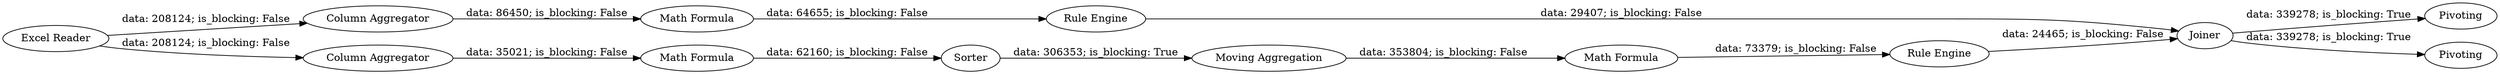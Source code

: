 digraph {
	"-7281877533113079941_2" [label="Column Aggregator"]
	"-7281877533113079941_10" [label="Rule Engine"]
	"-7281877533113079941_9" [label="Math Formula"]
	"-7281877533113079941_14" [label=Sorter]
	"-7281877533113079941_3" [label="Math Formula"]
	"-7281877533113079941_5" [label="Column Aggregator"]
	"-7281877533113079941_1" [label="Excel Reader"]
	"-7281877533113079941_17" [label=Joiner]
	"-7281877533113079941_16" [label="Moving Aggregation"]
	"-7281877533113079941_20" [label=Pivoting]
	"-7281877533113079941_4" [label="Rule Engine"]
	"-7281877533113079941_15" [label="Math Formula"]
	"-7281877533113079941_18" [label=Pivoting]
	"-7281877533113079941_10" -> "-7281877533113079941_17" [label="data: 24465; is_blocking: False"]
	"-7281877533113079941_14" -> "-7281877533113079941_16" [label="data: 306353; is_blocking: True"]
	"-7281877533113079941_5" -> "-7281877533113079941_15" [label="data: 35021; is_blocking: False"]
	"-7281877533113079941_17" -> "-7281877533113079941_18" [label="data: 339278; is_blocking: True"]
	"-7281877533113079941_1" -> "-7281877533113079941_2" [label="data: 208124; is_blocking: False"]
	"-7281877533113079941_2" -> "-7281877533113079941_3" [label="data: 86450; is_blocking: False"]
	"-7281877533113079941_9" -> "-7281877533113079941_10" [label="data: 73379; is_blocking: False"]
	"-7281877533113079941_15" -> "-7281877533113079941_14" [label="data: 62160; is_blocking: False"]
	"-7281877533113079941_16" -> "-7281877533113079941_9" [label="data: 353804; is_blocking: False"]
	"-7281877533113079941_17" -> "-7281877533113079941_20" [label="data: 339278; is_blocking: True"]
	"-7281877533113079941_3" -> "-7281877533113079941_4" [label="data: 64655; is_blocking: False"]
	"-7281877533113079941_1" -> "-7281877533113079941_5" [label="data: 208124; is_blocking: False"]
	"-7281877533113079941_4" -> "-7281877533113079941_17" [label="data: 29407; is_blocking: False"]
	rankdir=LR
}
